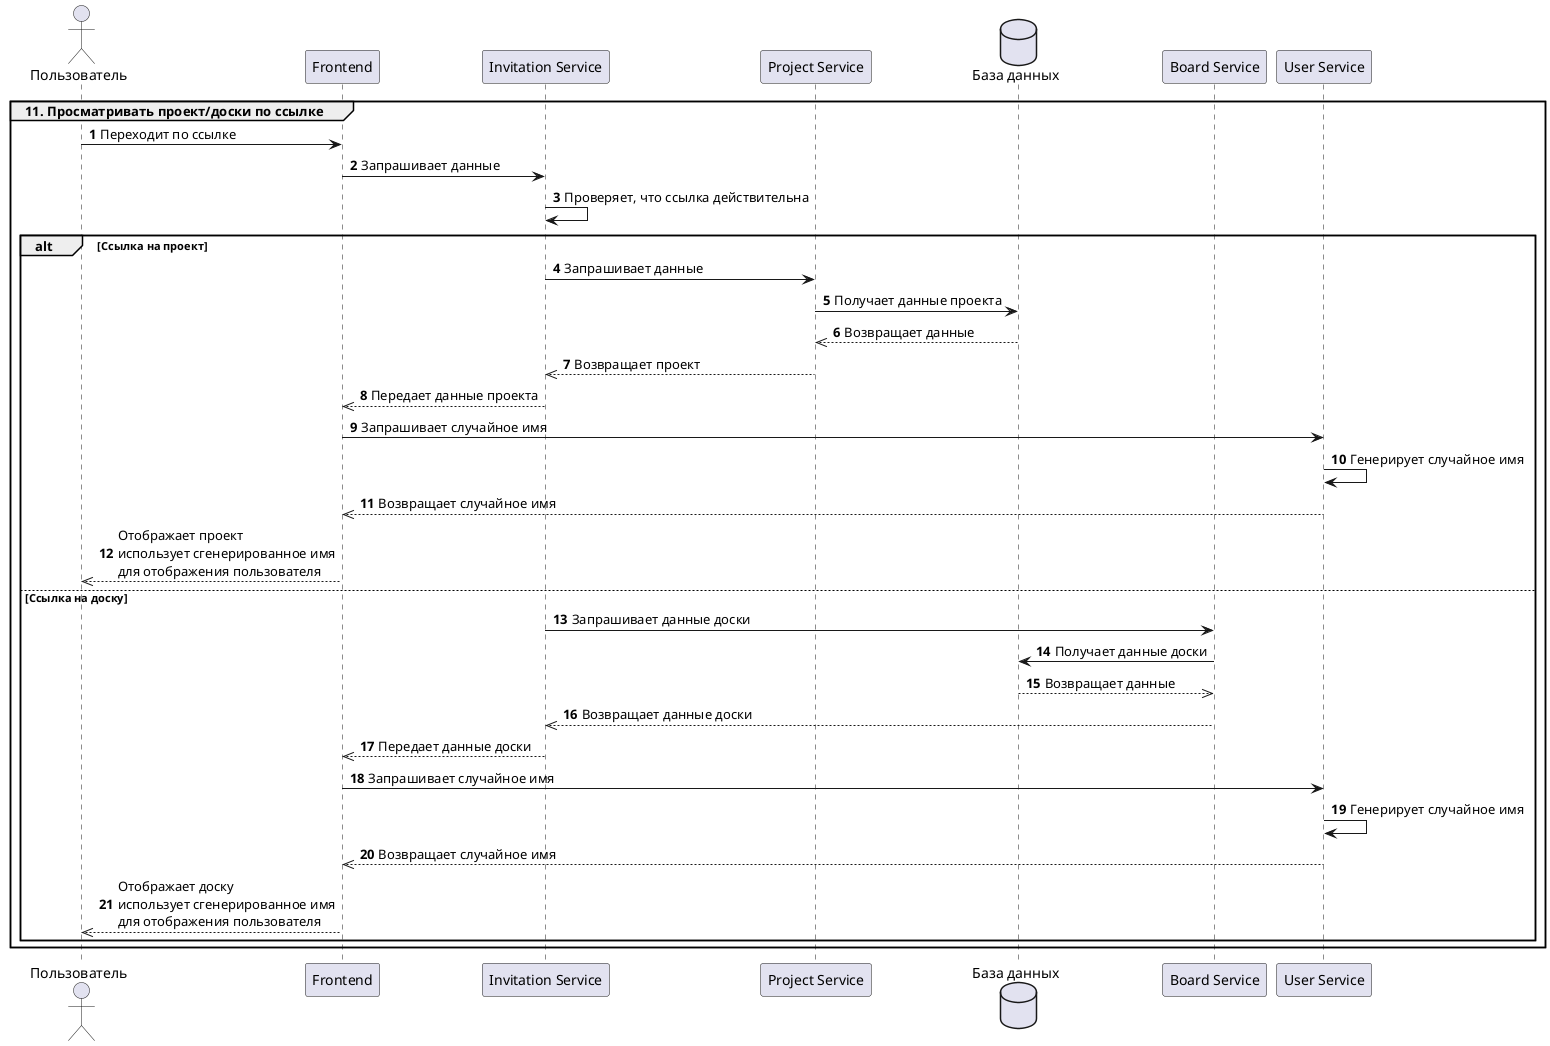 @startuml readonly
autonumber
actor "Пользователь" as u
participant "Frontend" as f
participant "Invitation Service" as i
participant "Project Service" as ps
database "База данных" as pdb
participant "Board Service" as bs
participant "User Service" as us

group 11. Просматривать проект/доски по ссылке
u -> f : Переходит по ссылке
f -> i : Запрашивает данные
i -> i : Проверяет, что ссылка действительна
alt Ссылка на проект
    i -> ps : Запрашивает данные
    ps -> pdb : Получает данные проекта
    pdb -->> ps : Возвращает данные
    ps -->> i : Возвращает проект
    i -->> f : Передает данные проекта
    f -> us : Запрашивает случайное имя
    us -> us : Генерирует случайное имя
    us -->> f : Возвращает случайное имя
    f -->> u : Отображает проект\nиспользует сгенерированное имя\nдля отображения пользователя
else Ссылка на доску
    i -> bs : Запрашивает данные доски
    bs -> pdb : Получает данные доски
    pdb -->> bs : Возвращает данные
    bs -->> i : Возвращает данные доски
    i -->> f : Передает данные доски
    f -> us : Запрашивает случайное имя
    us -> us : Генерирует случайное имя
    us -->> f : Возвращает случайное имя
    f -->> u : Отображает доску\nиспользует сгенерированное имя\nдля отображения пользователя
end
end
@enduml
